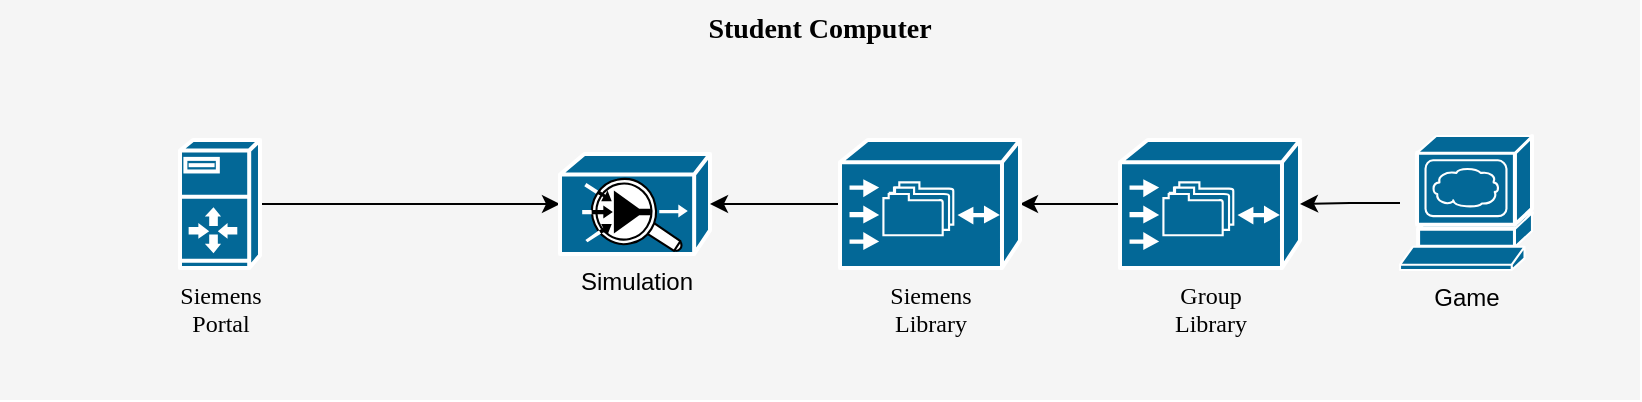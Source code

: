 <mxfile version="14.2.9" type="device"><diagram name="Page-1" id="c37626ed-c26b-45fb-9056-f9ebc6bb27b6"><mxGraphModel dx="546" dy="853" grid="1" gridSize="10" guides="1" tooltips="1" connect="1" arrows="1" fold="1" page="1" pageScale="1" pageWidth="1100" pageHeight="850" background="#ffffff" math="0" shadow="0"><root><mxCell id="0"/><mxCell id="1" parent="0"/><mxCell id="lQTPFrHcXKXwQgkj7u8j-2" value="Student Computer" style="whiteSpace=wrap;html=1;rounded=0;shadow=0;comic=0;strokeWidth=1;fontFamily=Verdana;fontSize=14;fillColor=#f5f5f5;strokeColor=none;fontStyle=1;verticalAlign=top;" vertex="1" parent="1"><mxGeometry x="1340" y="470" width="820" height="200" as="geometry"/></mxCell><mxCell id="lQTPFrHcXKXwQgkj7u8j-11" style="edgeStyle=orthogonalEdgeStyle;rounded=0;orthogonalLoop=1;jettySize=auto;html=1;entryX=1;entryY=0.5;entryDx=0;entryDy=0;entryPerimeter=0;" edge="1" parent="1" source="lQTPFrHcXKXwQgkj7u8j-1" target="lQTPFrHcXKXwQgkj7u8j-5"><mxGeometry relative="1" as="geometry"/></mxCell><mxCell id="lQTPFrHcXKXwQgkj7u8j-1" value="&lt;div&gt;Group&lt;/div&gt;&lt;div&gt;Library&lt;br&gt;&lt;/div&gt;" style="shape=mxgraph.cisco.storage.cisco_file_engine;html=1;dashed=0;fillColor=#036897;strokeColor=#ffffff;strokeWidth=2;verticalLabelPosition=bottom;verticalAlign=top;rounded=0;shadow=0;comic=0;fontFamily=Verdana;fontSize=12;" vertex="1" parent="1"><mxGeometry x="1900" y="540" width="90" height="64" as="geometry"/></mxCell><mxCell id="lQTPFrHcXKXwQgkj7u8j-8" style="edgeStyle=orthogonalEdgeStyle;rounded=0;orthogonalLoop=1;jettySize=auto;html=1;entryX=0;entryY=0.5;entryDx=0;entryDy=0;entryPerimeter=0;" edge="1" parent="1" source="lQTPFrHcXKXwQgkj7u8j-3" target="lQTPFrHcXKXwQgkj7u8j-4"><mxGeometry relative="1" as="geometry"/></mxCell><mxCell id="lQTPFrHcXKXwQgkj7u8j-3" value="&lt;div&gt;Siemens&lt;/div&gt;&lt;div&gt;Portal&lt;br&gt;&lt;/div&gt;" style="shape=mxgraph.cisco.servers.server_with_router;html=1;dashed=0;fillColor=#036897;strokeColor=#ffffff;strokeWidth=2;verticalLabelPosition=bottom;verticalAlign=top;rounded=0;shadow=0;comic=0;fontFamily=Verdana;fontSize=12;" vertex="1" parent="1"><mxGeometry x="1430" y="540" width="40" height="64" as="geometry"/></mxCell><mxCell id="lQTPFrHcXKXwQgkj7u8j-4" value="Simulation" style="shape=mxgraph.cisco.misc.cs-mars;html=1;pointerEvents=1;dashed=0;fillColor=#036897;strokeColor=#ffffff;strokeWidth=2;verticalLabelPosition=bottom;verticalAlign=top;align=center;outlineConnect=0;" vertex="1" parent="1"><mxGeometry x="1620" y="547" width="75" height="50" as="geometry"/></mxCell><mxCell id="lQTPFrHcXKXwQgkj7u8j-10" style="edgeStyle=orthogonalEdgeStyle;rounded=0;orthogonalLoop=1;jettySize=auto;html=1;entryX=1;entryY=0.5;entryDx=0;entryDy=0;entryPerimeter=0;" edge="1" parent="1" source="lQTPFrHcXKXwQgkj7u8j-5" target="lQTPFrHcXKXwQgkj7u8j-4"><mxGeometry relative="1" as="geometry"/></mxCell><mxCell id="lQTPFrHcXKXwQgkj7u8j-5" value="&lt;div&gt;Siemens&lt;/div&gt;&lt;div&gt;Library&lt;br&gt;&lt;/div&gt;" style="shape=mxgraph.cisco.storage.cisco_file_engine;html=1;dashed=0;fillColor=#036897;strokeColor=#ffffff;strokeWidth=2;verticalLabelPosition=bottom;verticalAlign=top;rounded=0;shadow=0;comic=0;fontFamily=Verdana;fontSize=12;" vertex="1" parent="1"><mxGeometry x="1760" y="540" width="90" height="64" as="geometry"/></mxCell><mxCell id="lQTPFrHcXKXwQgkj7u8j-12" style="edgeStyle=orthogonalEdgeStyle;rounded=0;orthogonalLoop=1;jettySize=auto;html=1;entryX=1;entryY=0.5;entryDx=0;entryDy=0;entryPerimeter=0;" edge="1" parent="1" source="lQTPFrHcXKXwQgkj7u8j-6" target="lQTPFrHcXKXwQgkj7u8j-1"><mxGeometry relative="1" as="geometry"/></mxCell><mxCell id="lQTPFrHcXKXwQgkj7u8j-6" value="&lt;div&gt;Game&lt;/div&gt;" style="shape=mxgraph.cisco.servers.www_server;html=1;pointerEvents=1;dashed=0;fillColor=#036897;strokeColor=#ffffff;strokeWidth=2;verticalLabelPosition=bottom;verticalAlign=top;align=center;outlineConnect=0;" vertex="1" parent="1"><mxGeometry x="2040" y="538" width="66" height="67" as="geometry"/></mxCell></root></mxGraphModel></diagram></mxfile>